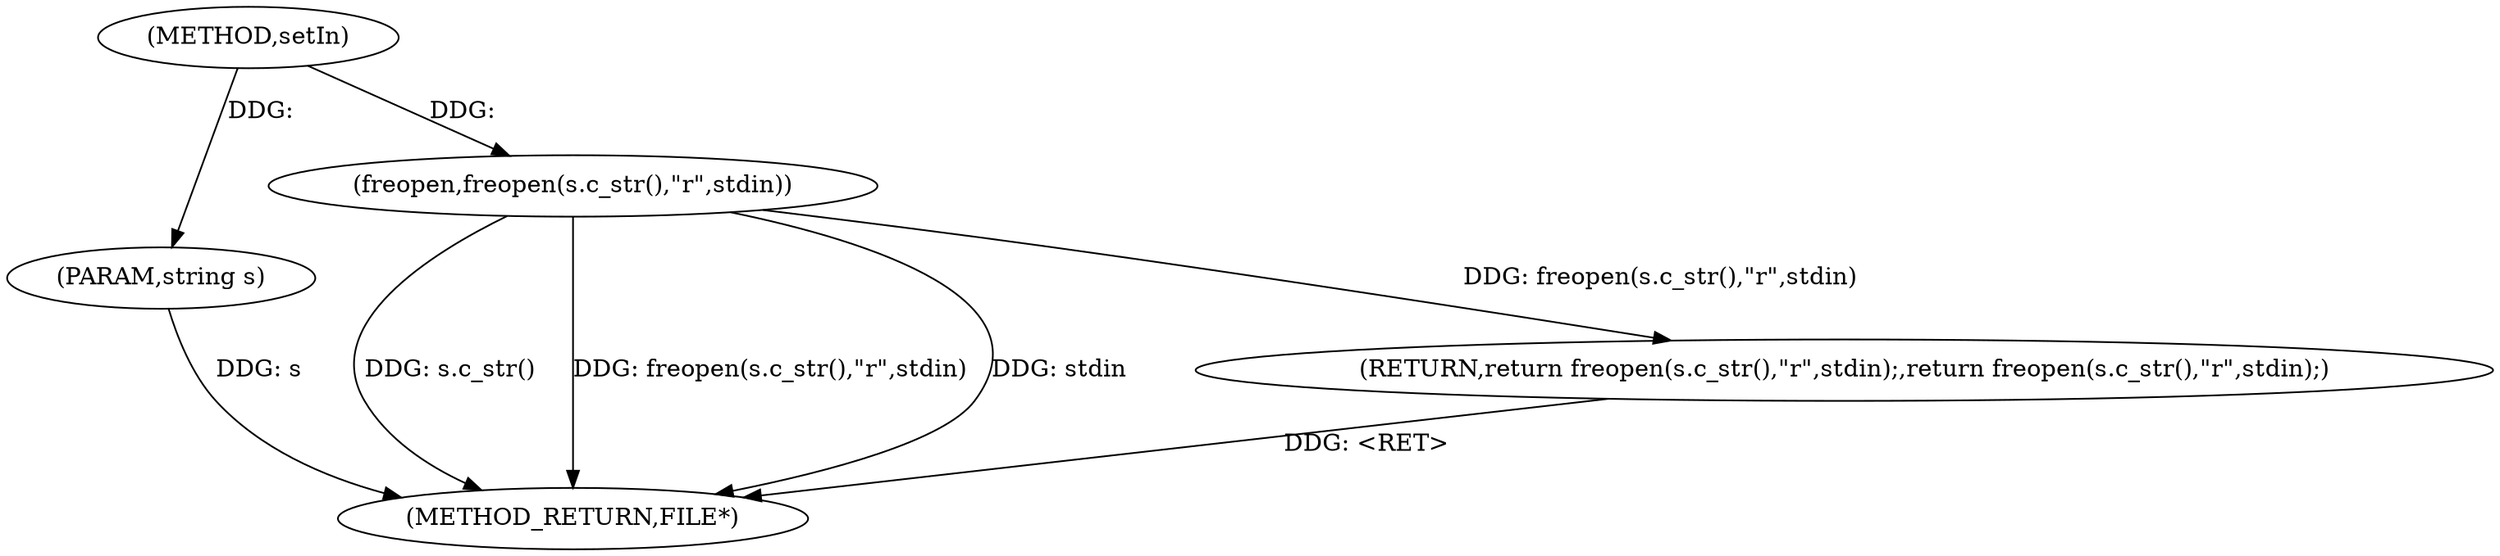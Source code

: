 digraph "setIn" {  
"1000383" [label = "(METHOD,setIn)" ]
"1000391" [label = "(METHOD_RETURN,FILE*)" ]
"1000384" [label = "(PARAM,string s)" ]
"1000386" [label = "(RETURN,return freopen(s.c_str(),\"r\",stdin);,return freopen(s.c_str(),\"r\",stdin);)" ]
"1000387" [label = "(freopen,freopen(s.c_str(),\"r\",stdin))" ]
  "1000384" -> "1000391"  [ label = "DDG: s"] 
  "1000387" -> "1000391"  [ label = "DDG: s.c_str()"] 
  "1000387" -> "1000391"  [ label = "DDG: freopen(s.c_str(),\"r\",stdin)"] 
  "1000386" -> "1000391"  [ label = "DDG: <RET>"] 
  "1000387" -> "1000391"  [ label = "DDG: stdin"] 
  "1000383" -> "1000384"  [ label = "DDG: "] 
  "1000387" -> "1000386"  [ label = "DDG: freopen(s.c_str(),\"r\",stdin)"] 
  "1000383" -> "1000387"  [ label = "DDG: "] 
}
